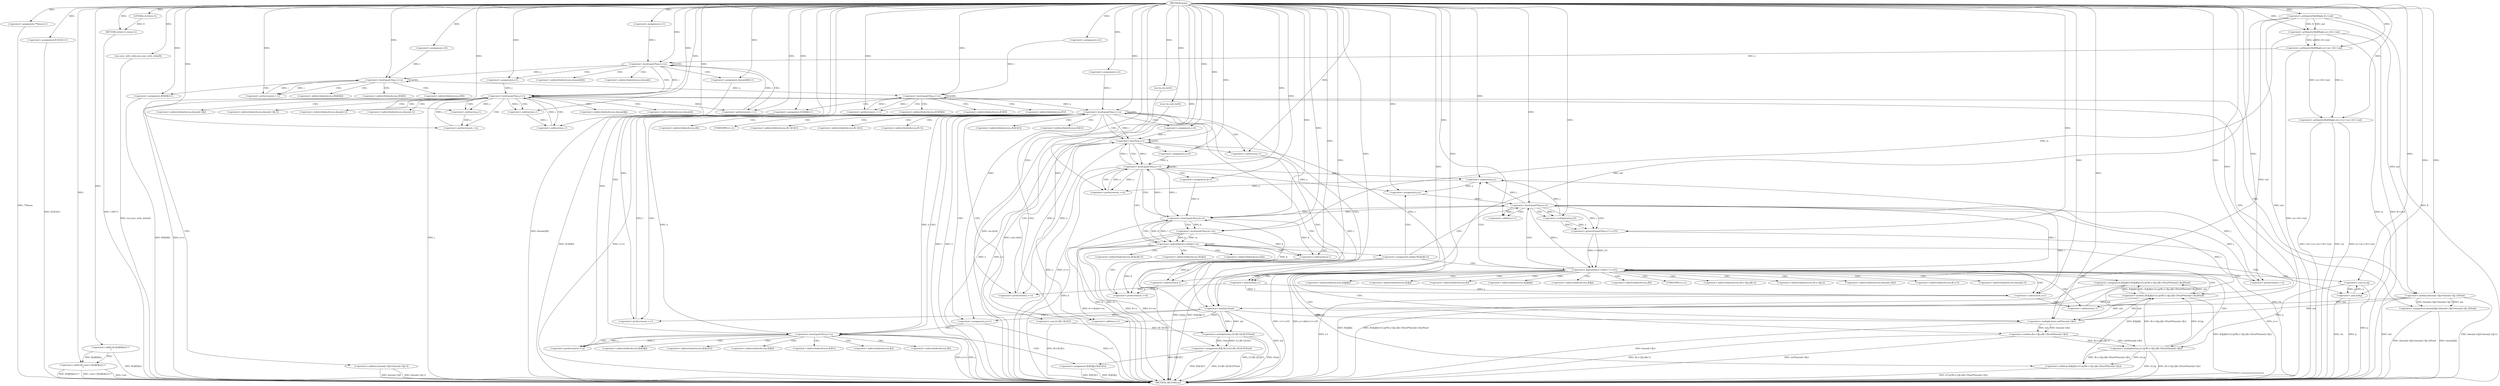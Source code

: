 digraph "main" {  
"1000102" [label = "(METHOD,main)" ]
"1000413" [label = "(METHOD_RETURN,int)" ]
"1000112" [label = "(<operator>.arithmeticShiftRight,cin>>n>>m>>K>>md)" ]
"1000121" [label = "(<operator>.assignment,**binom=1)" ]
"1000217" [label = "(<operator>.assignment,f[1][1][1]=1)" ]
"1000400" [label = "(<operator>.shiftLeft,cout<<f[n][K][m]<<'\n')" ]
"1000411" [label = "(RETURN,return 0;,return 0;)" ]
"1000105" [label = "(ios::sync_with_stdio,ios::sync_with_stdio(0))" ]
"1000128" [label = "(<operator>.assignment,i=1)" ]
"1000131" [label = "(<operator>.lessEqualsThan,i<=n)" ]
"1000134" [label = "(<operator>.preIncrement,++i)" ]
"1000181" [label = "(<operator>.assignment,i=0)" ]
"1000184" [label = "(<operator>.lessEqualsThan,i<=n)" ]
"1000187" [label = "(<operator>.preIncrement,++i)" ]
"1000189" [label = "(<operator>.assignment,f[0][0][i]=1)" ]
"1000200" [label = "(<operator>.assignment,i=2)" ]
"1000203" [label = "(<operator>.lessEqualsThan,i<=n)" ]
"1000206" [label = "(<operator>.preIncrement,++i)" ]
"1000208" [label = "(<operator>.assignment,f[1][0][i]=1)" ]
"1000228" [label = "(<operator>.assignment,i=2)" ]
"1000231" [label = "(<operator>.lessEqualsThan,i<=n)" ]
"1000234" [label = "(<operator>.preIncrement,++i)" ]
"1000412" [label = "(LITERAL,0,return 0;)" ]
"1000108" [label = "(cin.tie,cin.tie(0))" ]
"1000110" [label = "(cout.tie,cout.tie(0))" ]
"1000114" [label = "(<operator>.arithmeticShiftRight,n>>m>>K>>md)" ]
"1000137" [label = "(<operator>.assignment,binom[i][0]=1)" ]
"1000350" [label = "(<operator>.assignment,f[i][1][1]=(LL)f[i-1][1][1]*i%md)" ]
"1000402" [label = "(<operator>.shiftLeft,f[n][K][m]<<'\n')" ]
"1000116" [label = "(<operator>.arithmeticShiftRight,m>>K>>md)" ]
"1000146" [label = "(<operator>.assignment,j=1)" ]
"1000149" [label = "(<operator>.lessEqualsThan,j<=i)" ]
"1000152" [label = "(<operator>.preIncrement,++j)" ]
"1000154" [label = "(<operator>.assignment,binom[i][j]=(binom[i-1][j]+binom[i-1][j-1])%md)" ]
"1000239" [label = "(<operator>.assignment,x=0)" ]
"1000242" [label = "(<operator>.lessThan,x<i)" ]
"1000245" [label = "(<operator>.preIncrement,++x)" ]
"1000375" [label = "(<operator>.assignment,j=i+1)" ]
"1000380" [label = "(<operator>.lessEqualsThan,j<=n)" ]
"1000383" [label = "(<operator>.preIncrement,++j)" ]
"1000385" [label = "(<operator>.assignment,f[i][0][j]=f[i][1][1])" ]
"1000118" [label = "(<operator>.arithmeticShiftRight,K>>md)" ]
"1000249" [label = "(<operator>.assignment,y=0)" ]
"1000252" [label = "(<operator>.lessEqualsThan,y<=i)" ]
"1000255" [label = "(<operator>.preIncrement,++y)" ]
"1000358" [label = "(<operator>.multiplication,(LL)f[i-1][1][1]*i%md)" ]
"1000160" [label = "(<operator>.modulo,(binom[i-1][j]+binom[i-1][j-1])%md)" ]
"1000259" [label = "(<operator>.assignment,k=2)" ]
"1000262" [label = "(<operator>.logicalAnd,k<=i&&k<=m)" ]
"1000269" [label = "(<operator>.preIncrement,++k)" ]
"1000359" [label = "(<operator>.cast,(LL)f[i-1][1][1])" ]
"1000370" [label = "(<operator>.modulo,i%md)" ]
"1000377" [label = "(<operator>.addition,i+1)" ]
"1000161" [label = "(<operator>.addition,binom[i-1][j]+binom[i-1][j-1])" ]
"1000272" [label = "(<operator>.assignment,int&g=f[x][y][k-1])" ]
"1000263" [label = "(<operator>.lessEqualsThan,k<=i)" ]
"1000266" [label = "(<operator>.lessEqualsThan,k<=m)" ]
"1000287" [label = "(<operator>.assignment,j=y)" ]
"1000290" [label = "(<operator>.logicalAnd,j<=i&&i+1>=j*2)" ]
"1000301" [label = "(<operator>.preIncrement,++j)" ]
"1000303" [label = "(<operator>.assignment,f[i][j][k]=(f[i][j][k]+(LL)g*f[i-x-1][j-y][k-1]%md*binom[i-1][x])%md)" ]
"1000175" [label = "(<operator>.subtraction,j-1)" ]
"1000273" [label = "(<operator>.and,int&g)" ]
"1000165" [label = "(<operator>.subtraction,i-1)" ]
"1000172" [label = "(<operator>.subtraction,i-1)" ]
"1000282" [label = "(<operator>.subtraction,k-1)" ]
"1000291" [label = "(<operator>.lessEqualsThan,j<=i)" ]
"1000294" [label = "(<operator>.greaterEqualsThan,i+1>=j*2)" ]
"1000311" [label = "(<operator>.modulo,(f[i][j][k]+(LL)g*f[i-x-1][j-y][k-1]%md*binom[i-1][x])%md)" ]
"1000365" [label = "(<operator>.subtraction,i-1)" ]
"1000295" [label = "(<operator>.addition,i+1)" ]
"1000298" [label = "(<operator>.multiplication,j*2)" ]
"1000312" [label = "(<operator>.addition,f[i][j][k]+(LL)g*f[i-x-1][j-y][k-1]%md*binom[i-1][x])" ]
"1000320" [label = "(<operator>.multiplication,(LL)g*f[i-x-1][j-y][k-1]%md*binom[i-1][x])" ]
"1000321" [label = "(<operator>.cast,(LL)g)" ]
"1000324" [label = "(<operator>.modulo,f[i-x-1][j-y][k-1]%md*binom[i-1][x])" ]
"1000340" [label = "(<operator>.multiplication,md*binom[i-1][x])" ]
"1000337" [label = "(<operator>.subtraction,k-1)" ]
"1000334" [label = "(<operator>.subtraction,j-y)" ]
"1000329" [label = "(<operator>.subtraction,i-x-1)" ]
"1000345" [label = "(<operator>.subtraction,i-1)" ]
"1000331" [label = "(<operator>.subtraction,x-1)" ]
"1000190" [label = "(<operator>.indirectIndexAccess,f[0][0][i])" ]
"1000209" [label = "(<operator>.indirectIndexAccess,f[1][0][i])" ]
"1000138" [label = "(<operator>.indirectIndexAccess,binom[i][0])" ]
"1000191" [label = "(<operator>.indirectIndexAccess,f[0][0])" ]
"1000210" [label = "(<operator>.indirectIndexAccess,f[1][0])" ]
"1000351" [label = "(<operator>.indirectIndexAccess,f[i][1][1])" ]
"1000139" [label = "(<operator>.indirectIndexAccess,binom[i])" ]
"1000155" [label = "(<operator>.indirectIndexAccess,binom[i][j])" ]
"1000192" [label = "(<operator>.indirectIndexAccess,f[0])" ]
"1000211" [label = "(<operator>.indirectIndexAccess,f[1])" ]
"1000352" [label = "(<operator>.indirectIndexAccess,f[i][1])" ]
"1000386" [label = "(<operator>.indirectIndexAccess,f[i][0][j])" ]
"1000393" [label = "(<operator>.indirectIndexAccess,f[i][1][1])" ]
"1000156" [label = "(<operator>.indirectIndexAccess,binom[i])" ]
"1000353" [label = "(<operator>.indirectIndexAccess,f[i])" ]
"1000360" [label = "(UNKNOWN,LL,LL)" ]
"1000361" [label = "(<operator>.indirectIndexAccess,f[i-1][1][1])" ]
"1000387" [label = "(<operator>.indirectIndexAccess,f[i][0])" ]
"1000394" [label = "(<operator>.indirectIndexAccess,f[i][1])" ]
"1000162" [label = "(<operator>.indirectIndexAccess,binom[i-1][j])" ]
"1000169" [label = "(<operator>.indirectIndexAccess,binom[i-1][j-1])" ]
"1000362" [label = "(<operator>.indirectIndexAccess,f[i-1][1])" ]
"1000388" [label = "(<operator>.indirectIndexAccess,f[i])" ]
"1000395" [label = "(<operator>.indirectIndexAccess,f[i])" ]
"1000163" [label = "(<operator>.indirectIndexAccess,binom[i-1])" ]
"1000170" [label = "(<operator>.indirectIndexAccess,binom[i-1])" ]
"1000276" [label = "(<operator>.indirectIndexAccess,f[x][y][k-1])" ]
"1000363" [label = "(<operator>.indirectIndexAccess,f[i-1])" ]
"1000277" [label = "(<operator>.indirectIndexAccess,f[x][y])" ]
"1000304" [label = "(<operator>.indirectIndexAccess,f[i][j][k])" ]
"1000278" [label = "(<operator>.indirectIndexAccess,f[x])" ]
"1000305" [label = "(<operator>.indirectIndexAccess,f[i][j])" ]
"1000306" [label = "(<operator>.indirectIndexAccess,f[i])" ]
"1000313" [label = "(<operator>.indirectIndexAccess,f[i][j][k])" ]
"1000314" [label = "(<operator>.indirectIndexAccess,f[i][j])" ]
"1000315" [label = "(<operator>.indirectIndexAccess,f[i])" ]
"1000322" [label = "(UNKNOWN,LL,LL)" ]
"1000325" [label = "(<operator>.indirectIndexAccess,f[i-x-1][j-y][k-1])" ]
"1000326" [label = "(<operator>.indirectIndexAccess,f[i-x-1][j-y])" ]
"1000342" [label = "(<operator>.indirectIndexAccess,binom[i-1][x])" ]
"1000327" [label = "(<operator>.indirectIndexAccess,f[i-x-1])" ]
"1000343" [label = "(<operator>.indirectIndexAccess,binom[i-1])" ]
  "1000105" -> "1000413"  [ label = "DDG: ios::sync_with_stdio(0)"] 
  "1000108" -> "1000413"  [ label = "DDG: cin.tie(0)"] 
  "1000110" -> "1000413"  [ label = "DDG: cout.tie(0)"] 
  "1000116" -> "1000413"  [ label = "DDG: m"] 
  "1000118" -> "1000413"  [ label = "DDG: K"] 
  "1000118" -> "1000413"  [ label = "DDG: md"] 
  "1000116" -> "1000413"  [ label = "DDG: K>>md"] 
  "1000114" -> "1000413"  [ label = "DDG: m>>K>>md"] 
  "1000112" -> "1000413"  [ label = "DDG: n>>m>>K>>md"] 
  "1000112" -> "1000413"  [ label = "DDG: cin>>n>>m>>K>>md"] 
  "1000121" -> "1000413"  [ label = "DDG: **binom"] 
  "1000217" -> "1000413"  [ label = "DDG: f[1][1][1]"] 
  "1000231" -> "1000413"  [ label = "DDG: i"] 
  "1000231" -> "1000413"  [ label = "DDG: n"] 
  "1000231" -> "1000413"  [ label = "DDG: i<=n"] 
  "1000402" -> "1000413"  [ label = "DDG: f[n][K][m]"] 
  "1000400" -> "1000413"  [ label = "DDG: f[n][K][m]<<'\n'"] 
  "1000400" -> "1000413"  [ label = "DDG: cout<<f[n][K][m]<<'\n'"] 
  "1000242" -> "1000413"  [ label = "DDG: x"] 
  "1000242" -> "1000413"  [ label = "DDG: x<i"] 
  "1000350" -> "1000413"  [ label = "DDG: f[i][1][1]"] 
  "1000359" -> "1000413"  [ label = "DDG: f[i-1][1][1]"] 
  "1000358" -> "1000413"  [ label = "DDG: (LL)f[i-1][1][1]"] 
  "1000370" -> "1000413"  [ label = "DDG: md"] 
  "1000358" -> "1000413"  [ label = "DDG: i%md"] 
  "1000350" -> "1000413"  [ label = "DDG: (LL)f[i-1][1][1]*i%md"] 
  "1000375" -> "1000413"  [ label = "DDG: i+1"] 
  "1000380" -> "1000413"  [ label = "DDG: j"] 
  "1000380" -> "1000413"  [ label = "DDG: j<=n"] 
  "1000385" -> "1000413"  [ label = "DDG: f[i][0][j]"] 
  "1000385" -> "1000413"  [ label = "DDG: f[i][1][1]"] 
  "1000252" -> "1000413"  [ label = "DDG: y"] 
  "1000252" -> "1000413"  [ label = "DDG: y<=i"] 
  "1000263" -> "1000413"  [ label = "DDG: k"] 
  "1000262" -> "1000413"  [ label = "DDG: k<=i"] 
  "1000266" -> "1000413"  [ label = "DDG: k"] 
  "1000266" -> "1000413"  [ label = "DDG: m"] 
  "1000262" -> "1000413"  [ label = "DDG: k<=m"] 
  "1000262" -> "1000413"  [ label = "DDG: k<=i&&k<=m"] 
  "1000273" -> "1000413"  [ label = "DDG: g"] 
  "1000272" -> "1000413"  [ label = "DDG: int&g"] 
  "1000272" -> "1000413"  [ label = "DDG: f[x][y][k-1]"] 
  "1000290" -> "1000413"  [ label = "DDG: j<=i"] 
  "1000294" -> "1000413"  [ label = "DDG: j*2"] 
  "1000290" -> "1000413"  [ label = "DDG: i+1>=j*2"] 
  "1000290" -> "1000413"  [ label = "DDG: j<=i&&i+1>=j*2"] 
  "1000303" -> "1000413"  [ label = "DDG: f[i][j][k]"] 
  "1000321" -> "1000413"  [ label = "DDG: g"] 
  "1000320" -> "1000413"  [ label = "DDG: (LL)g"] 
  "1000329" -> "1000413"  [ label = "DDG: x-1"] 
  "1000324" -> "1000413"  [ label = "DDG: f[i-x-1][j-y][k-1]"] 
  "1000340" -> "1000413"  [ label = "DDG: binom[i-1][x]"] 
  "1000324" -> "1000413"  [ label = "DDG: md*binom[i-1][x]"] 
  "1000320" -> "1000413"  [ label = "DDG: f[i-x-1][j-y][k-1]%md*binom[i-1][x]"] 
  "1000312" -> "1000413"  [ label = "DDG: (LL)g*f[i-x-1][j-y][k-1]%md*binom[i-1][x]"] 
  "1000311" -> "1000413"  [ label = "DDG: f[i][j][k]+(LL)g*f[i-x-1][j-y][k-1]%md*binom[i-1][x]"] 
  "1000303" -> "1000413"  [ label = "DDG: (f[i][j][k]+(LL)g*f[i-x-1][j-y][k-1]%md*binom[i-1][x])%md"] 
  "1000208" -> "1000413"  [ label = "DDG: f[1][0][i]"] 
  "1000189" -> "1000413"  [ label = "DDG: f[0][0][i]"] 
  "1000137" -> "1000413"  [ label = "DDG: binom[i][0]"] 
  "1000149" -> "1000413"  [ label = "DDG: j"] 
  "1000149" -> "1000413"  [ label = "DDG: j<=i"] 
  "1000154" -> "1000413"  [ label = "DDG: binom[i][j]"] 
  "1000161" -> "1000413"  [ label = "DDG: binom[i-1][j]"] 
  "1000161" -> "1000413"  [ label = "DDG: binom[i-1][j-1]"] 
  "1000160" -> "1000413"  [ label = "DDG: binom[i-1][j]+binom[i-1][j-1]"] 
  "1000160" -> "1000413"  [ label = "DDG: md"] 
  "1000154" -> "1000413"  [ label = "DDG: (binom[i-1][j]+binom[i-1][j-1])%md"] 
  "1000411" -> "1000413"  [ label = "DDG: <RET>"] 
  "1000400" -> "1000413"  [ label = "DDG: cout"] 
  "1000273" -> "1000413"  [ label = "DDG: int"] 
  "1000112" -> "1000413"  [ label = "DDG: cin"] 
  "1000102" -> "1000121"  [ label = "DDG: "] 
  "1000102" -> "1000217"  [ label = "DDG: "] 
  "1000412" -> "1000411"  [ label = "DDG: 0"] 
  "1000102" -> "1000411"  [ label = "DDG: "] 
  "1000102" -> "1000112"  [ label = "DDG: "] 
  "1000114" -> "1000112"  [ label = "DDG: n"] 
  "1000114" -> "1000112"  [ label = "DDG: m>>K>>md"] 
  "1000102" -> "1000128"  [ label = "DDG: "] 
  "1000102" -> "1000181"  [ label = "DDG: "] 
  "1000102" -> "1000189"  [ label = "DDG: "] 
  "1000102" -> "1000200"  [ label = "DDG: "] 
  "1000102" -> "1000208"  [ label = "DDG: "] 
  "1000102" -> "1000228"  [ label = "DDG: "] 
  "1000102" -> "1000400"  [ label = "DDG: "] 
  "1000402" -> "1000400"  [ label = "DDG: '\n'"] 
  "1000402" -> "1000400"  [ label = "DDG: f[n][K][m]"] 
  "1000102" -> "1000412"  [ label = "DDG: "] 
  "1000102" -> "1000105"  [ label = "DDG: "] 
  "1000102" -> "1000114"  [ label = "DDG: "] 
  "1000116" -> "1000114"  [ label = "DDG: m"] 
  "1000116" -> "1000114"  [ label = "DDG: K>>md"] 
  "1000128" -> "1000131"  [ label = "DDG: i"] 
  "1000134" -> "1000131"  [ label = "DDG: i"] 
  "1000102" -> "1000131"  [ label = "DDG: "] 
  "1000114" -> "1000131"  [ label = "DDG: n"] 
  "1000149" -> "1000134"  [ label = "DDG: i"] 
  "1000102" -> "1000134"  [ label = "DDG: "] 
  "1000102" -> "1000137"  [ label = "DDG: "] 
  "1000181" -> "1000184"  [ label = "DDG: i"] 
  "1000187" -> "1000184"  [ label = "DDG: i"] 
  "1000102" -> "1000184"  [ label = "DDG: "] 
  "1000131" -> "1000184"  [ label = "DDG: n"] 
  "1000184" -> "1000187"  [ label = "DDG: i"] 
  "1000102" -> "1000187"  [ label = "DDG: "] 
  "1000200" -> "1000203"  [ label = "DDG: i"] 
  "1000206" -> "1000203"  [ label = "DDG: i"] 
  "1000102" -> "1000203"  [ label = "DDG: "] 
  "1000184" -> "1000203"  [ label = "DDG: n"] 
  "1000203" -> "1000206"  [ label = "DDG: i"] 
  "1000102" -> "1000206"  [ label = "DDG: "] 
  "1000228" -> "1000231"  [ label = "DDG: i"] 
  "1000234" -> "1000231"  [ label = "DDG: i"] 
  "1000102" -> "1000231"  [ label = "DDG: "] 
  "1000203" -> "1000231"  [ label = "DDG: n"] 
  "1000380" -> "1000231"  [ label = "DDG: n"] 
  "1000102" -> "1000234"  [ label = "DDG: "] 
  "1000370" -> "1000234"  [ label = "DDG: i"] 
  "1000358" -> "1000350"  [ label = "DDG: i%md"] 
  "1000358" -> "1000350"  [ label = "DDG: (LL)f[i-1][1][1]"] 
  "1000102" -> "1000402"  [ label = "DDG: "] 
  "1000102" -> "1000108"  [ label = "DDG: "] 
  "1000102" -> "1000110"  [ label = "DDG: "] 
  "1000102" -> "1000116"  [ label = "DDG: "] 
  "1000118" -> "1000116"  [ label = "DDG: md"] 
  "1000118" -> "1000116"  [ label = "DDG: K"] 
  "1000102" -> "1000146"  [ label = "DDG: "] 
  "1000160" -> "1000154"  [ label = "DDG: binom[i-1][j]+binom[i-1][j-1]"] 
  "1000160" -> "1000154"  [ label = "DDG: md"] 
  "1000102" -> "1000239"  [ label = "DDG: "] 
  "1000102" -> "1000375"  [ label = "DDG: "] 
  "1000370" -> "1000375"  [ label = "DDG: i"] 
  "1000350" -> "1000385"  [ label = "DDG: f[i][1][1]"] 
  "1000102" -> "1000118"  [ label = "DDG: "] 
  "1000146" -> "1000149"  [ label = "DDG: j"] 
  "1000152" -> "1000149"  [ label = "DDG: j"] 
  "1000102" -> "1000149"  [ label = "DDG: "] 
  "1000131" -> "1000149"  [ label = "DDG: i"] 
  "1000172" -> "1000149"  [ label = "DDG: i"] 
  "1000175" -> "1000152"  [ label = "DDG: j"] 
  "1000102" -> "1000152"  [ label = "DDG: "] 
  "1000239" -> "1000242"  [ label = "DDG: x"] 
  "1000245" -> "1000242"  [ label = "DDG: x"] 
  "1000102" -> "1000242"  [ label = "DDG: "] 
  "1000231" -> "1000242"  [ label = "DDG: i"] 
  "1000252" -> "1000242"  [ label = "DDG: i"] 
  "1000242" -> "1000245"  [ label = "DDG: x"] 
  "1000331" -> "1000245"  [ label = "DDG: x"] 
  "1000102" -> "1000245"  [ label = "DDG: "] 
  "1000102" -> "1000249"  [ label = "DDG: "] 
  "1000359" -> "1000358"  [ label = "DDG: f[i-1][1][1]"] 
  "1000370" -> "1000358"  [ label = "DDG: i"] 
  "1000370" -> "1000358"  [ label = "DDG: md"] 
  "1000375" -> "1000380"  [ label = "DDG: j"] 
  "1000383" -> "1000380"  [ label = "DDG: j"] 
  "1000102" -> "1000380"  [ label = "DDG: "] 
  "1000231" -> "1000380"  [ label = "DDG: n"] 
  "1000380" -> "1000383"  [ label = "DDG: j"] 
  "1000102" -> "1000383"  [ label = "DDG: "] 
  "1000118" -> "1000160"  [ label = "DDG: md"] 
  "1000102" -> "1000160"  [ label = "DDG: "] 
  "1000249" -> "1000252"  [ label = "DDG: y"] 
  "1000255" -> "1000252"  [ label = "DDG: y"] 
  "1000102" -> "1000252"  [ label = "DDG: "] 
  "1000242" -> "1000252"  [ label = "DDG: i"] 
  "1000263" -> "1000252"  [ label = "DDG: i"] 
  "1000252" -> "1000255"  [ label = "DDG: y"] 
  "1000334" -> "1000255"  [ label = "DDG: y"] 
  "1000102" -> "1000255"  [ label = "DDG: "] 
  "1000102" -> "1000259"  [ label = "DDG: "] 
  "1000365" -> "1000370"  [ label = "DDG: i"] 
  "1000102" -> "1000370"  [ label = "DDG: "] 
  "1000118" -> "1000370"  [ label = "DDG: md"] 
  "1000311" -> "1000370"  [ label = "DDG: md"] 
  "1000160" -> "1000370"  [ label = "DDG: md"] 
  "1000370" -> "1000377"  [ label = "DDG: i"] 
  "1000102" -> "1000377"  [ label = "DDG: "] 
  "1000263" -> "1000262"  [ label = "DDG: i"] 
  "1000263" -> "1000262"  [ label = "DDG: k"] 
  "1000266" -> "1000262"  [ label = "DDG: k"] 
  "1000266" -> "1000262"  [ label = "DDG: m"] 
  "1000282" -> "1000269"  [ label = "DDG: k"] 
  "1000337" -> "1000269"  [ label = "DDG: k"] 
  "1000102" -> "1000269"  [ label = "DDG: "] 
  "1000259" -> "1000263"  [ label = "DDG: k"] 
  "1000269" -> "1000263"  [ label = "DDG: k"] 
  "1000102" -> "1000263"  [ label = "DDG: "] 
  "1000252" -> "1000263"  [ label = "DDG: i"] 
  "1000291" -> "1000263"  [ label = "DDG: i"] 
  "1000263" -> "1000266"  [ label = "DDG: k"] 
  "1000102" -> "1000266"  [ label = "DDG: "] 
  "1000116" -> "1000266"  [ label = "DDG: m"] 
  "1000252" -> "1000287"  [ label = "DDG: y"] 
  "1000334" -> "1000287"  [ label = "DDG: y"] 
  "1000102" -> "1000287"  [ label = "DDG: "] 
  "1000311" -> "1000303"  [ label = "DDG: f[i][j][k]+(LL)g*f[i-x-1][j-y][k-1]%md*binom[i-1][x]"] 
  "1000311" -> "1000303"  [ label = "DDG: md"] 
  "1000149" -> "1000175"  [ label = "DDG: j"] 
  "1000102" -> "1000175"  [ label = "DDG: "] 
  "1000102" -> "1000273"  [ label = "DDG: "] 
  "1000321" -> "1000273"  [ label = "DDG: g"] 
  "1000291" -> "1000290"  [ label = "DDG: i"] 
  "1000291" -> "1000290"  [ label = "DDG: j"] 
  "1000294" -> "1000290"  [ label = "DDG: i+1"] 
  "1000294" -> "1000290"  [ label = "DDG: j*2"] 
  "1000334" -> "1000301"  [ label = "DDG: j"] 
  "1000102" -> "1000301"  [ label = "DDG: "] 
  "1000149" -> "1000165"  [ label = "DDG: i"] 
  "1000102" -> "1000165"  [ label = "DDG: "] 
  "1000165" -> "1000172"  [ label = "DDG: i"] 
  "1000102" -> "1000172"  [ label = "DDG: "] 
  "1000263" -> "1000282"  [ label = "DDG: k"] 
  "1000266" -> "1000282"  [ label = "DDG: k"] 
  "1000102" -> "1000282"  [ label = "DDG: "] 
  "1000287" -> "1000291"  [ label = "DDG: j"] 
  "1000301" -> "1000291"  [ label = "DDG: j"] 
  "1000102" -> "1000291"  [ label = "DDG: "] 
  "1000263" -> "1000291"  [ label = "DDG: i"] 
  "1000345" -> "1000291"  [ label = "DDG: i"] 
  "1000102" -> "1000294"  [ label = "DDG: "] 
  "1000291" -> "1000294"  [ label = "DDG: i"] 
  "1000298" -> "1000294"  [ label = "DDG: 2"] 
  "1000298" -> "1000294"  [ label = "DDG: j"] 
  "1000320" -> "1000311"  [ label = "DDG: f[i-x-1][j-y][k-1]%md*binom[i-1][x]"] 
  "1000320" -> "1000311"  [ label = "DDG: (LL)g"] 
  "1000303" -> "1000311"  [ label = "DDG: f[i][j][k]"] 
  "1000340" -> "1000311"  [ label = "DDG: md"] 
  "1000102" -> "1000311"  [ label = "DDG: "] 
  "1000242" -> "1000365"  [ label = "DDG: i"] 
  "1000102" -> "1000365"  [ label = "DDG: "] 
  "1000291" -> "1000295"  [ label = "DDG: i"] 
  "1000102" -> "1000295"  [ label = "DDG: "] 
  "1000291" -> "1000298"  [ label = "DDG: j"] 
  "1000102" -> "1000298"  [ label = "DDG: "] 
  "1000303" -> "1000312"  [ label = "DDG: f[i][j][k]"] 
  "1000320" -> "1000312"  [ label = "DDG: f[i-x-1][j-y][k-1]%md*binom[i-1][x]"] 
  "1000320" -> "1000312"  [ label = "DDG: (LL)g"] 
  "1000321" -> "1000320"  [ label = "DDG: g"] 
  "1000324" -> "1000320"  [ label = "DDG: f[i-x-1][j-y][k-1]"] 
  "1000324" -> "1000320"  [ label = "DDG: md*binom[i-1][x]"] 
  "1000273" -> "1000321"  [ label = "DDG: g"] 
  "1000102" -> "1000321"  [ label = "DDG: "] 
  "1000340" -> "1000324"  [ label = "DDG: md"] 
  "1000340" -> "1000324"  [ label = "DDG: binom[i-1][x]"] 
  "1000118" -> "1000340"  [ label = "DDG: md"] 
  "1000370" -> "1000340"  [ label = "DDG: md"] 
  "1000311" -> "1000340"  [ label = "DDG: md"] 
  "1000160" -> "1000340"  [ label = "DDG: md"] 
  "1000102" -> "1000340"  [ label = "DDG: "] 
  "1000282" -> "1000337"  [ label = "DDG: k"] 
  "1000102" -> "1000337"  [ label = "DDG: "] 
  "1000291" -> "1000334"  [ label = "DDG: j"] 
  "1000298" -> "1000334"  [ label = "DDG: j"] 
  "1000102" -> "1000334"  [ label = "DDG: "] 
  "1000252" -> "1000334"  [ label = "DDG: y"] 
  "1000291" -> "1000329"  [ label = "DDG: i"] 
  "1000102" -> "1000329"  [ label = "DDG: "] 
  "1000331" -> "1000329"  [ label = "DDG: 1"] 
  "1000331" -> "1000329"  [ label = "DDG: x"] 
  "1000329" -> "1000345"  [ label = "DDG: i"] 
  "1000102" -> "1000345"  [ label = "DDG: "] 
  "1000242" -> "1000331"  [ label = "DDG: x"] 
  "1000102" -> "1000331"  [ label = "DDG: "] 
  "1000131" -> "1000146"  [ label = "CDG: "] 
  "1000131" -> "1000138"  [ label = "CDG: "] 
  "1000131" -> "1000131"  [ label = "CDG: "] 
  "1000131" -> "1000137"  [ label = "CDG: "] 
  "1000131" -> "1000139"  [ label = "CDG: "] 
  "1000131" -> "1000149"  [ label = "CDG: "] 
  "1000131" -> "1000134"  [ label = "CDG: "] 
  "1000184" -> "1000190"  [ label = "CDG: "] 
  "1000184" -> "1000192"  [ label = "CDG: "] 
  "1000184" -> "1000189"  [ label = "CDG: "] 
  "1000184" -> "1000184"  [ label = "CDG: "] 
  "1000184" -> "1000191"  [ label = "CDG: "] 
  "1000184" -> "1000187"  [ label = "CDG: "] 
  "1000203" -> "1000208"  [ label = "CDG: "] 
  "1000203" -> "1000210"  [ label = "CDG: "] 
  "1000203" -> "1000206"  [ label = "CDG: "] 
  "1000203" -> "1000203"  [ label = "CDG: "] 
  "1000203" -> "1000211"  [ label = "CDG: "] 
  "1000203" -> "1000209"  [ label = "CDG: "] 
  "1000231" -> "1000362"  [ label = "CDG: "] 
  "1000231" -> "1000370"  [ label = "CDG: "] 
  "1000231" -> "1000353"  [ label = "CDG: "] 
  "1000231" -> "1000242"  [ label = "CDG: "] 
  "1000231" -> "1000350"  [ label = "CDG: "] 
  "1000231" -> "1000234"  [ label = "CDG: "] 
  "1000231" -> "1000377"  [ label = "CDG: "] 
  "1000231" -> "1000361"  [ label = "CDG: "] 
  "1000231" -> "1000231"  [ label = "CDG: "] 
  "1000231" -> "1000375"  [ label = "CDG: "] 
  "1000231" -> "1000363"  [ label = "CDG: "] 
  "1000231" -> "1000352"  [ label = "CDG: "] 
  "1000231" -> "1000380"  [ label = "CDG: "] 
  "1000231" -> "1000239"  [ label = "CDG: "] 
  "1000231" -> "1000359"  [ label = "CDG: "] 
  "1000231" -> "1000360"  [ label = "CDG: "] 
  "1000231" -> "1000351"  [ label = "CDG: "] 
  "1000231" -> "1000365"  [ label = "CDG: "] 
  "1000231" -> "1000358"  [ label = "CDG: "] 
  "1000149" -> "1000156"  [ label = "CDG: "] 
  "1000149" -> "1000161"  [ label = "CDG: "] 
  "1000149" -> "1000165"  [ label = "CDG: "] 
  "1000149" -> "1000154"  [ label = "CDG: "] 
  "1000149" -> "1000160"  [ label = "CDG: "] 
  "1000149" -> "1000152"  [ label = "CDG: "] 
  "1000149" -> "1000169"  [ label = "CDG: "] 
  "1000149" -> "1000162"  [ label = "CDG: "] 
  "1000149" -> "1000149"  [ label = "CDG: "] 
  "1000149" -> "1000175"  [ label = "CDG: "] 
  "1000149" -> "1000172"  [ label = "CDG: "] 
  "1000149" -> "1000163"  [ label = "CDG: "] 
  "1000149" -> "1000155"  [ label = "CDG: "] 
  "1000149" -> "1000170"  [ label = "CDG: "] 
  "1000242" -> "1000242"  [ label = "CDG: "] 
  "1000242" -> "1000249"  [ label = "CDG: "] 
  "1000242" -> "1000245"  [ label = "CDG: "] 
  "1000242" -> "1000252"  [ label = "CDG: "] 
  "1000380" -> "1000387"  [ label = "CDG: "] 
  "1000380" -> "1000383"  [ label = "CDG: "] 
  "1000380" -> "1000394"  [ label = "CDG: "] 
  "1000380" -> "1000393"  [ label = "CDG: "] 
  "1000380" -> "1000385"  [ label = "CDG: "] 
  "1000380" -> "1000388"  [ label = "CDG: "] 
  "1000380" -> "1000386"  [ label = "CDG: "] 
  "1000380" -> "1000380"  [ label = "CDG: "] 
  "1000380" -> "1000395"  [ label = "CDG: "] 
  "1000252" -> "1000263"  [ label = "CDG: "] 
  "1000252" -> "1000262"  [ label = "CDG: "] 
  "1000252" -> "1000255"  [ label = "CDG: "] 
  "1000252" -> "1000259"  [ label = "CDG: "] 
  "1000252" -> "1000252"  [ label = "CDG: "] 
  "1000262" -> "1000276"  [ label = "CDG: "] 
  "1000262" -> "1000282"  [ label = "CDG: "] 
  "1000262" -> "1000269"  [ label = "CDG: "] 
  "1000262" -> "1000263"  [ label = "CDG: "] 
  "1000262" -> "1000262"  [ label = "CDG: "] 
  "1000262" -> "1000272"  [ label = "CDG: "] 
  "1000262" -> "1000277"  [ label = "CDG: "] 
  "1000262" -> "1000273"  [ label = "CDG: "] 
  "1000262" -> "1000278"  [ label = "CDG: "] 
  "1000263" -> "1000266"  [ label = "CDG: "] 
  "1000272" -> "1000287"  [ label = "CDG: "] 
  "1000272" -> "1000291"  [ label = "CDG: "] 
  "1000272" -> "1000290"  [ label = "CDG: "] 
  "1000290" -> "1000315"  [ label = "CDG: "] 
  "1000290" -> "1000321"  [ label = "CDG: "] 
  "1000290" -> "1000326"  [ label = "CDG: "] 
  "1000290" -> "1000314"  [ label = "CDG: "] 
  "1000290" -> "1000334"  [ label = "CDG: "] 
  "1000290" -> "1000303"  [ label = "CDG: "] 
  "1000290" -> "1000340"  [ label = "CDG: "] 
  "1000290" -> "1000324"  [ label = "CDG: "] 
  "1000290" -> "1000331"  [ label = "CDG: "] 
  "1000290" -> "1000325"  [ label = "CDG: "] 
  "1000290" -> "1000305"  [ label = "CDG: "] 
  "1000290" -> "1000312"  [ label = "CDG: "] 
  "1000290" -> "1000337"  [ label = "CDG: "] 
  "1000290" -> "1000291"  [ label = "CDG: "] 
  "1000290" -> "1000345"  [ label = "CDG: "] 
  "1000290" -> "1000313"  [ label = "CDG: "] 
  "1000290" -> "1000329"  [ label = "CDG: "] 
  "1000290" -> "1000304"  [ label = "CDG: "] 
  "1000290" -> "1000311"  [ label = "CDG: "] 
  "1000290" -> "1000320"  [ label = "CDG: "] 
  "1000290" -> "1000342"  [ label = "CDG: "] 
  "1000290" -> "1000290"  [ label = "CDG: "] 
  "1000290" -> "1000306"  [ label = "CDG: "] 
  "1000290" -> "1000327"  [ label = "CDG: "] 
  "1000290" -> "1000343"  [ label = "CDG: "] 
  "1000290" -> "1000301"  [ label = "CDG: "] 
  "1000290" -> "1000322"  [ label = "CDG: "] 
  "1000291" -> "1000294"  [ label = "CDG: "] 
  "1000291" -> "1000298"  [ label = "CDG: "] 
  "1000291" -> "1000295"  [ label = "CDG: "] 
}
